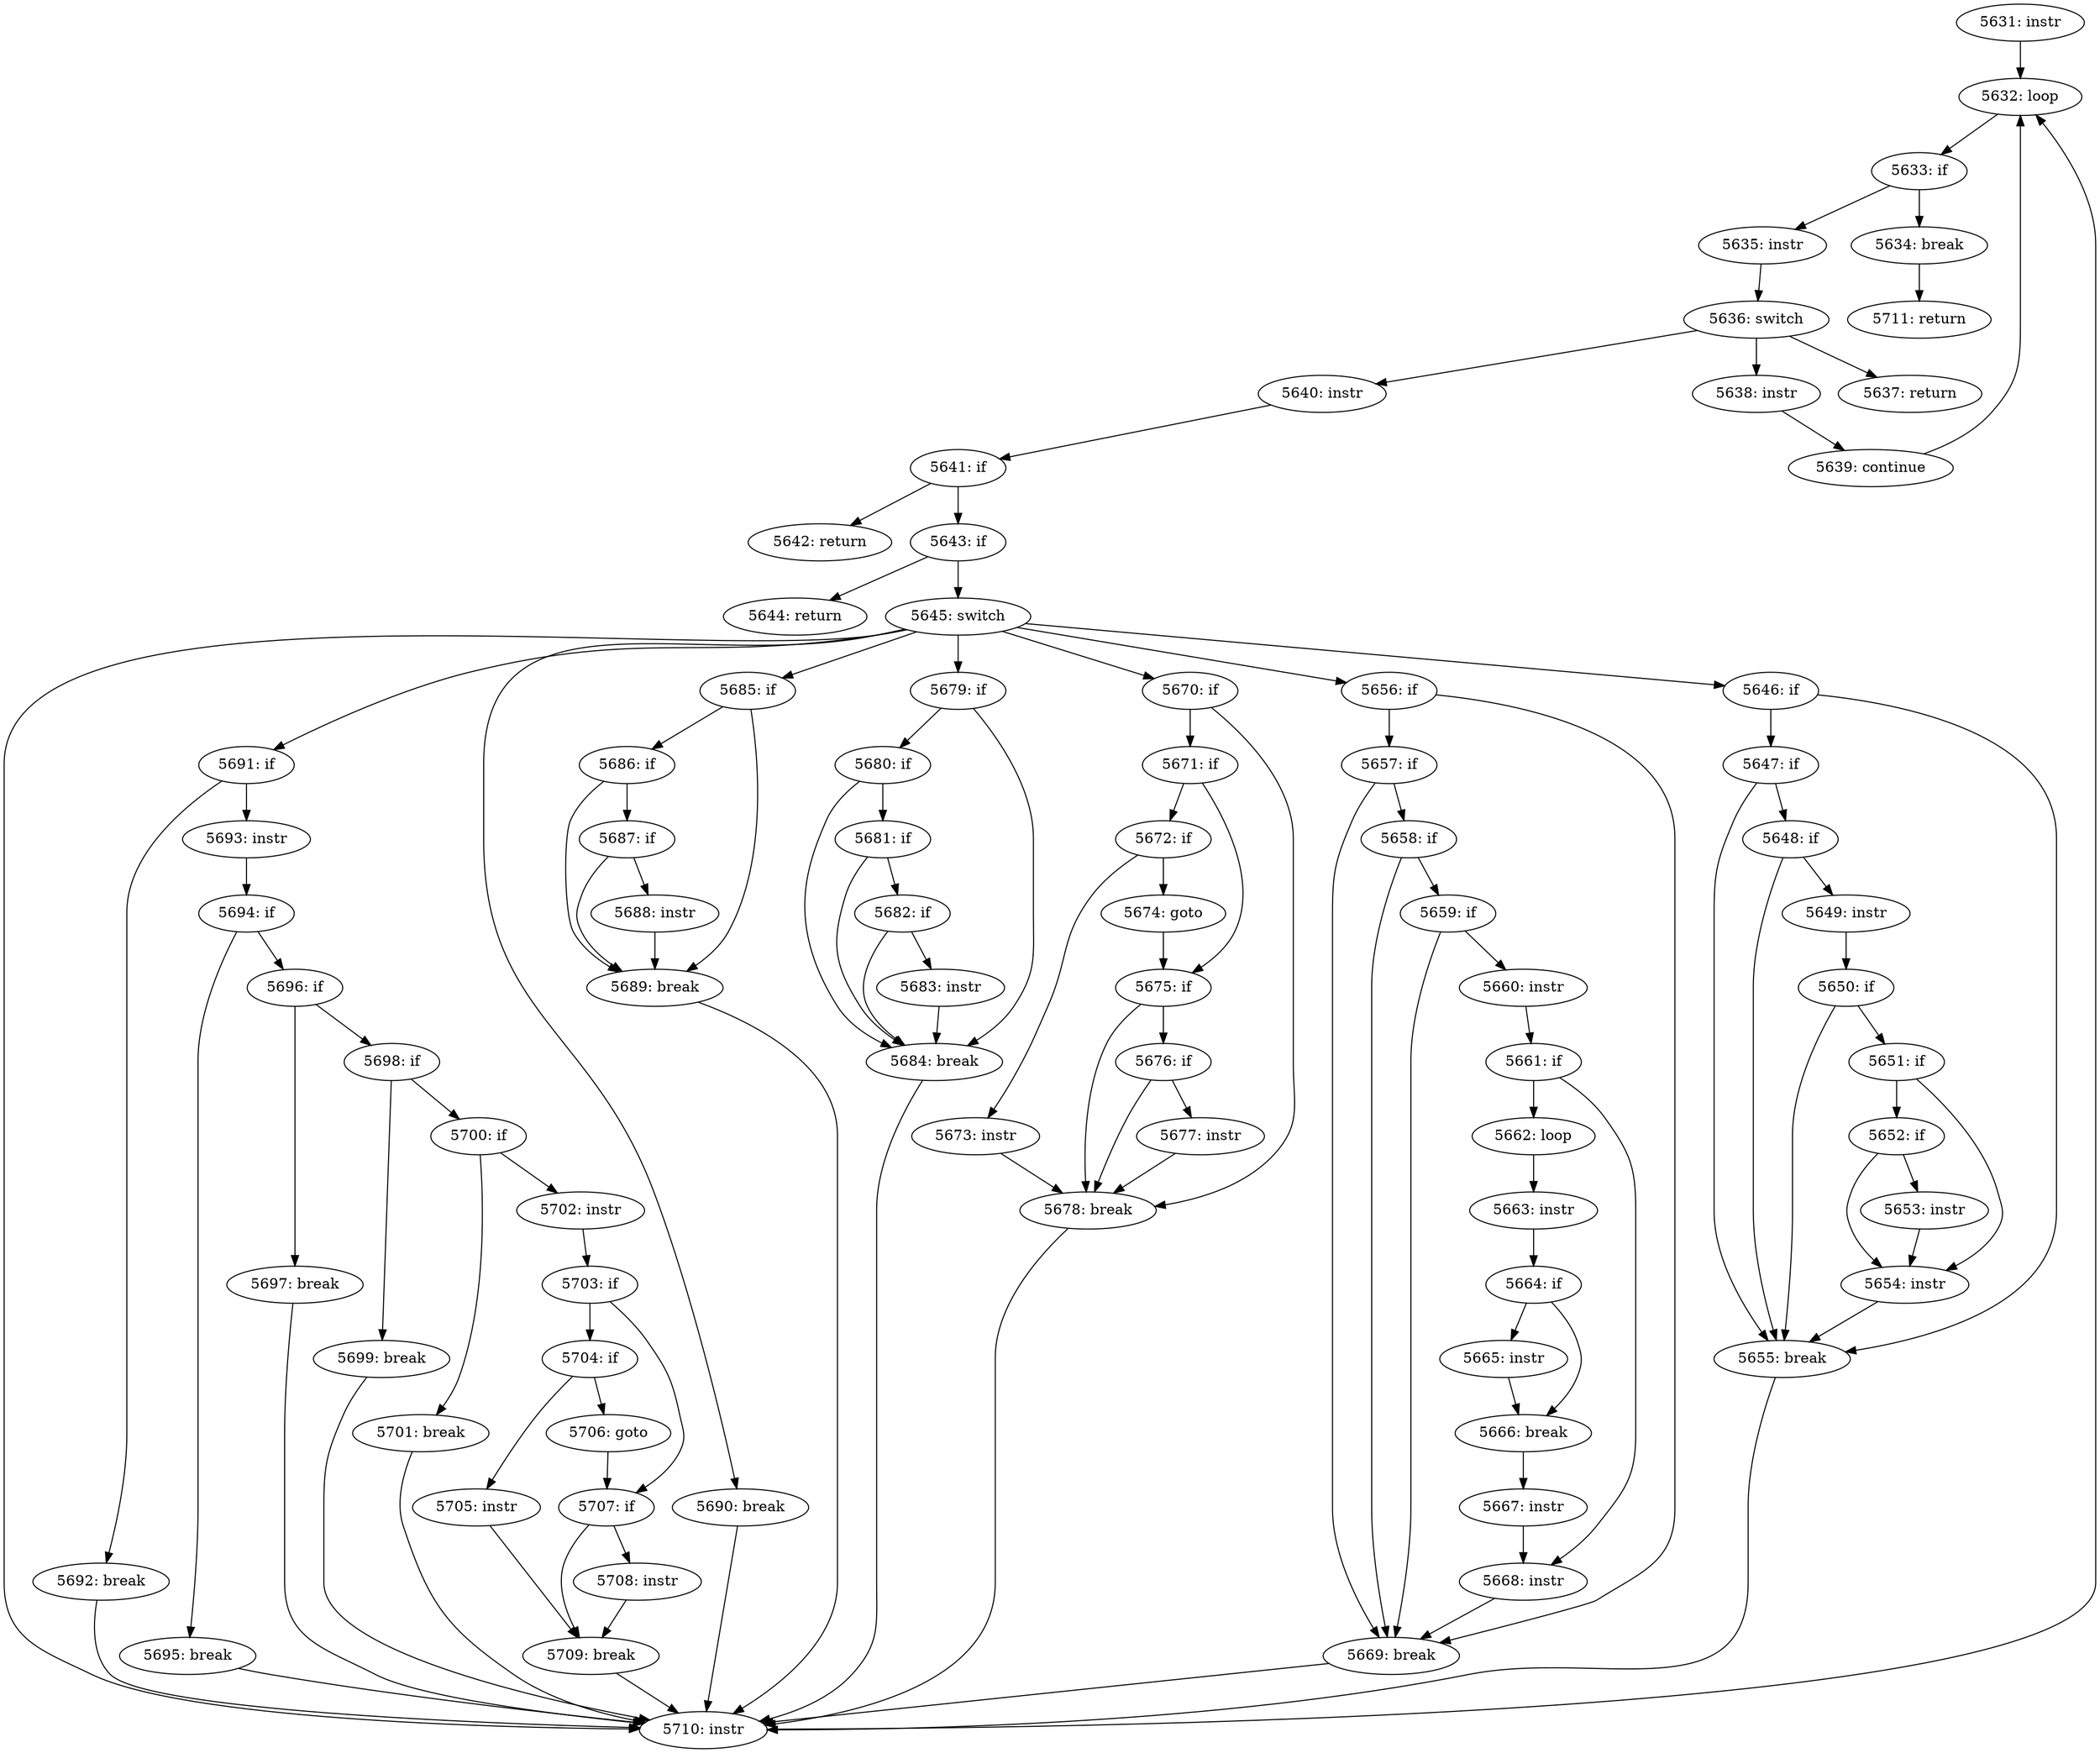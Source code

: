digraph CFG_tcp_parse_options {
5631 [label="5631: instr"]
	5631 -> 5632
5632 [label="5632: loop"]
	5632 -> 5633
5633 [label="5633: if"]
	5633 -> 5635
	5633 -> 5634
5634 [label="5634: break"]
	5634 -> 5711
5635 [label="5635: instr"]
	5635 -> 5636
5636 [label="5636: switch"]
	5636 -> 5640
	5636 -> 5638
	5636 -> 5637
5637 [label="5637: return"]
	
5638 [label="5638: instr"]
	5638 -> 5639
5639 [label="5639: continue"]
	5639 -> 5632
5640 [label="5640: instr"]
	5640 -> 5641
5641 [label="5641: if"]
	5641 -> 5642
	5641 -> 5643
5642 [label="5642: return"]
	
5643 [label="5643: if"]
	5643 -> 5644
	5643 -> 5645
5644 [label="5644: return"]
	
5645 [label="5645: switch"]
	5645 -> 5710
	5645 -> 5691
	5645 -> 5690
	5645 -> 5685
	5645 -> 5679
	5645 -> 5670
	5645 -> 5656
	5645 -> 5646
5646 [label="5646: if"]
	5646 -> 5647
	5646 -> 5655
5647 [label="5647: if"]
	5647 -> 5648
	5647 -> 5655
5648 [label="5648: if"]
	5648 -> 5649
	5648 -> 5655
5649 [label="5649: instr"]
	5649 -> 5650
5650 [label="5650: if"]
	5650 -> 5651
	5650 -> 5655
5651 [label="5651: if"]
	5651 -> 5652
	5651 -> 5654
5652 [label="5652: if"]
	5652 -> 5653
	5652 -> 5654
5653 [label="5653: instr"]
	5653 -> 5654
5654 [label="5654: instr"]
	5654 -> 5655
5655 [label="5655: break"]
	5655 -> 5710
5656 [label="5656: if"]
	5656 -> 5657
	5656 -> 5669
5657 [label="5657: if"]
	5657 -> 5658
	5657 -> 5669
5658 [label="5658: if"]
	5658 -> 5659
	5658 -> 5669
5659 [label="5659: if"]
	5659 -> 5660
	5659 -> 5669
5660 [label="5660: instr"]
	5660 -> 5661
5661 [label="5661: if"]
	5661 -> 5662
	5661 -> 5668
5662 [label="5662: loop"]
	5662 -> 5663
5663 [label="5663: instr"]
	5663 -> 5664
5664 [label="5664: if"]
	5664 -> 5665
	5664 -> 5666
5665 [label="5665: instr"]
	5665 -> 5666
5666 [label="5666: break"]
	5666 -> 5667
5667 [label="5667: instr"]
	5667 -> 5668
5668 [label="5668: instr"]
	5668 -> 5669
5669 [label="5669: break"]
	5669 -> 5710
5670 [label="5670: if"]
	5670 -> 5671
	5670 -> 5678
5671 [label="5671: if"]
	5671 -> 5672
	5671 -> 5675
5672 [label="5672: if"]
	5672 -> 5673
	5672 -> 5674
5673 [label="5673: instr"]
	5673 -> 5678
5674 [label="5674: goto"]
	5674 -> 5675
5675 [label="5675: if"]
	5675 -> 5676
	5675 -> 5678
5676 [label="5676: if"]
	5676 -> 5677
	5676 -> 5678
5677 [label="5677: instr"]
	5677 -> 5678
5678 [label="5678: break"]
	5678 -> 5710
5679 [label="5679: if"]
	5679 -> 5680
	5679 -> 5684
5680 [label="5680: if"]
	5680 -> 5681
	5680 -> 5684
5681 [label="5681: if"]
	5681 -> 5682
	5681 -> 5684
5682 [label="5682: if"]
	5682 -> 5683
	5682 -> 5684
5683 [label="5683: instr"]
	5683 -> 5684
5684 [label="5684: break"]
	5684 -> 5710
5685 [label="5685: if"]
	5685 -> 5686
	5685 -> 5689
5686 [label="5686: if"]
	5686 -> 5687
	5686 -> 5689
5687 [label="5687: if"]
	5687 -> 5688
	5687 -> 5689
5688 [label="5688: instr"]
	5688 -> 5689
5689 [label="5689: break"]
	5689 -> 5710
5690 [label="5690: break"]
	5690 -> 5710
5691 [label="5691: if"]
	5691 -> 5692
	5691 -> 5693
5692 [label="5692: break"]
	5692 -> 5710
5693 [label="5693: instr"]
	5693 -> 5694
5694 [label="5694: if"]
	5694 -> 5695
	5694 -> 5696
5695 [label="5695: break"]
	5695 -> 5710
5696 [label="5696: if"]
	5696 -> 5697
	5696 -> 5698
5697 [label="5697: break"]
	5697 -> 5710
5698 [label="5698: if"]
	5698 -> 5699
	5698 -> 5700
5699 [label="5699: break"]
	5699 -> 5710
5700 [label="5700: if"]
	5700 -> 5701
	5700 -> 5702
5701 [label="5701: break"]
	5701 -> 5710
5702 [label="5702: instr"]
	5702 -> 5703
5703 [label="5703: if"]
	5703 -> 5704
	5703 -> 5707
5704 [label="5704: if"]
	5704 -> 5705
	5704 -> 5706
5705 [label="5705: instr"]
	5705 -> 5709
5706 [label="5706: goto"]
	5706 -> 5707
5707 [label="5707: if"]
	5707 -> 5708
	5707 -> 5709
5708 [label="5708: instr"]
	5708 -> 5709
5709 [label="5709: break"]
	5709 -> 5710
5710 [label="5710: instr"]
	5710 -> 5632
5711 [label="5711: return"]
	
}
